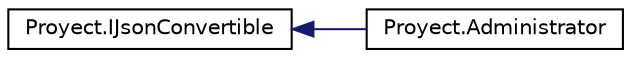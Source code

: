 digraph "Graphical Class Hierarchy"
{
 // INTERACTIVE_SVG=YES
 // LATEX_PDF_SIZE
  edge [fontname="Helvetica",fontsize="10",labelfontname="Helvetica",labelfontsize="10"];
  node [fontname="Helvetica",fontsize="10",shape=record];
  rankdir="LR";
  Node0 [label="Proyect.IJsonConvertible",height=0.2,width=0.4,color="black", fillcolor="white", style="filled",URL="$interfaceProyect_1_1IJsonConvertible.html",tooltip="Define el tipo que tienen los objetos que pueden ser serializados en y deserializados desde texto en ..."];
  Node0 -> Node1 [dir="back",color="midnightblue",fontsize="10",style="solid",fontname="Helvetica"];
  Node1 [label="Proyect.Administrator",height=0.2,width=0.4,color="black", fillcolor="white", style="filled",URL="$classProyect_1_1Administrator.html",tooltip="Esta clase administrador invita a los usuarios a registrarse. Clase singleton, solo una instancia de ..."];
}
